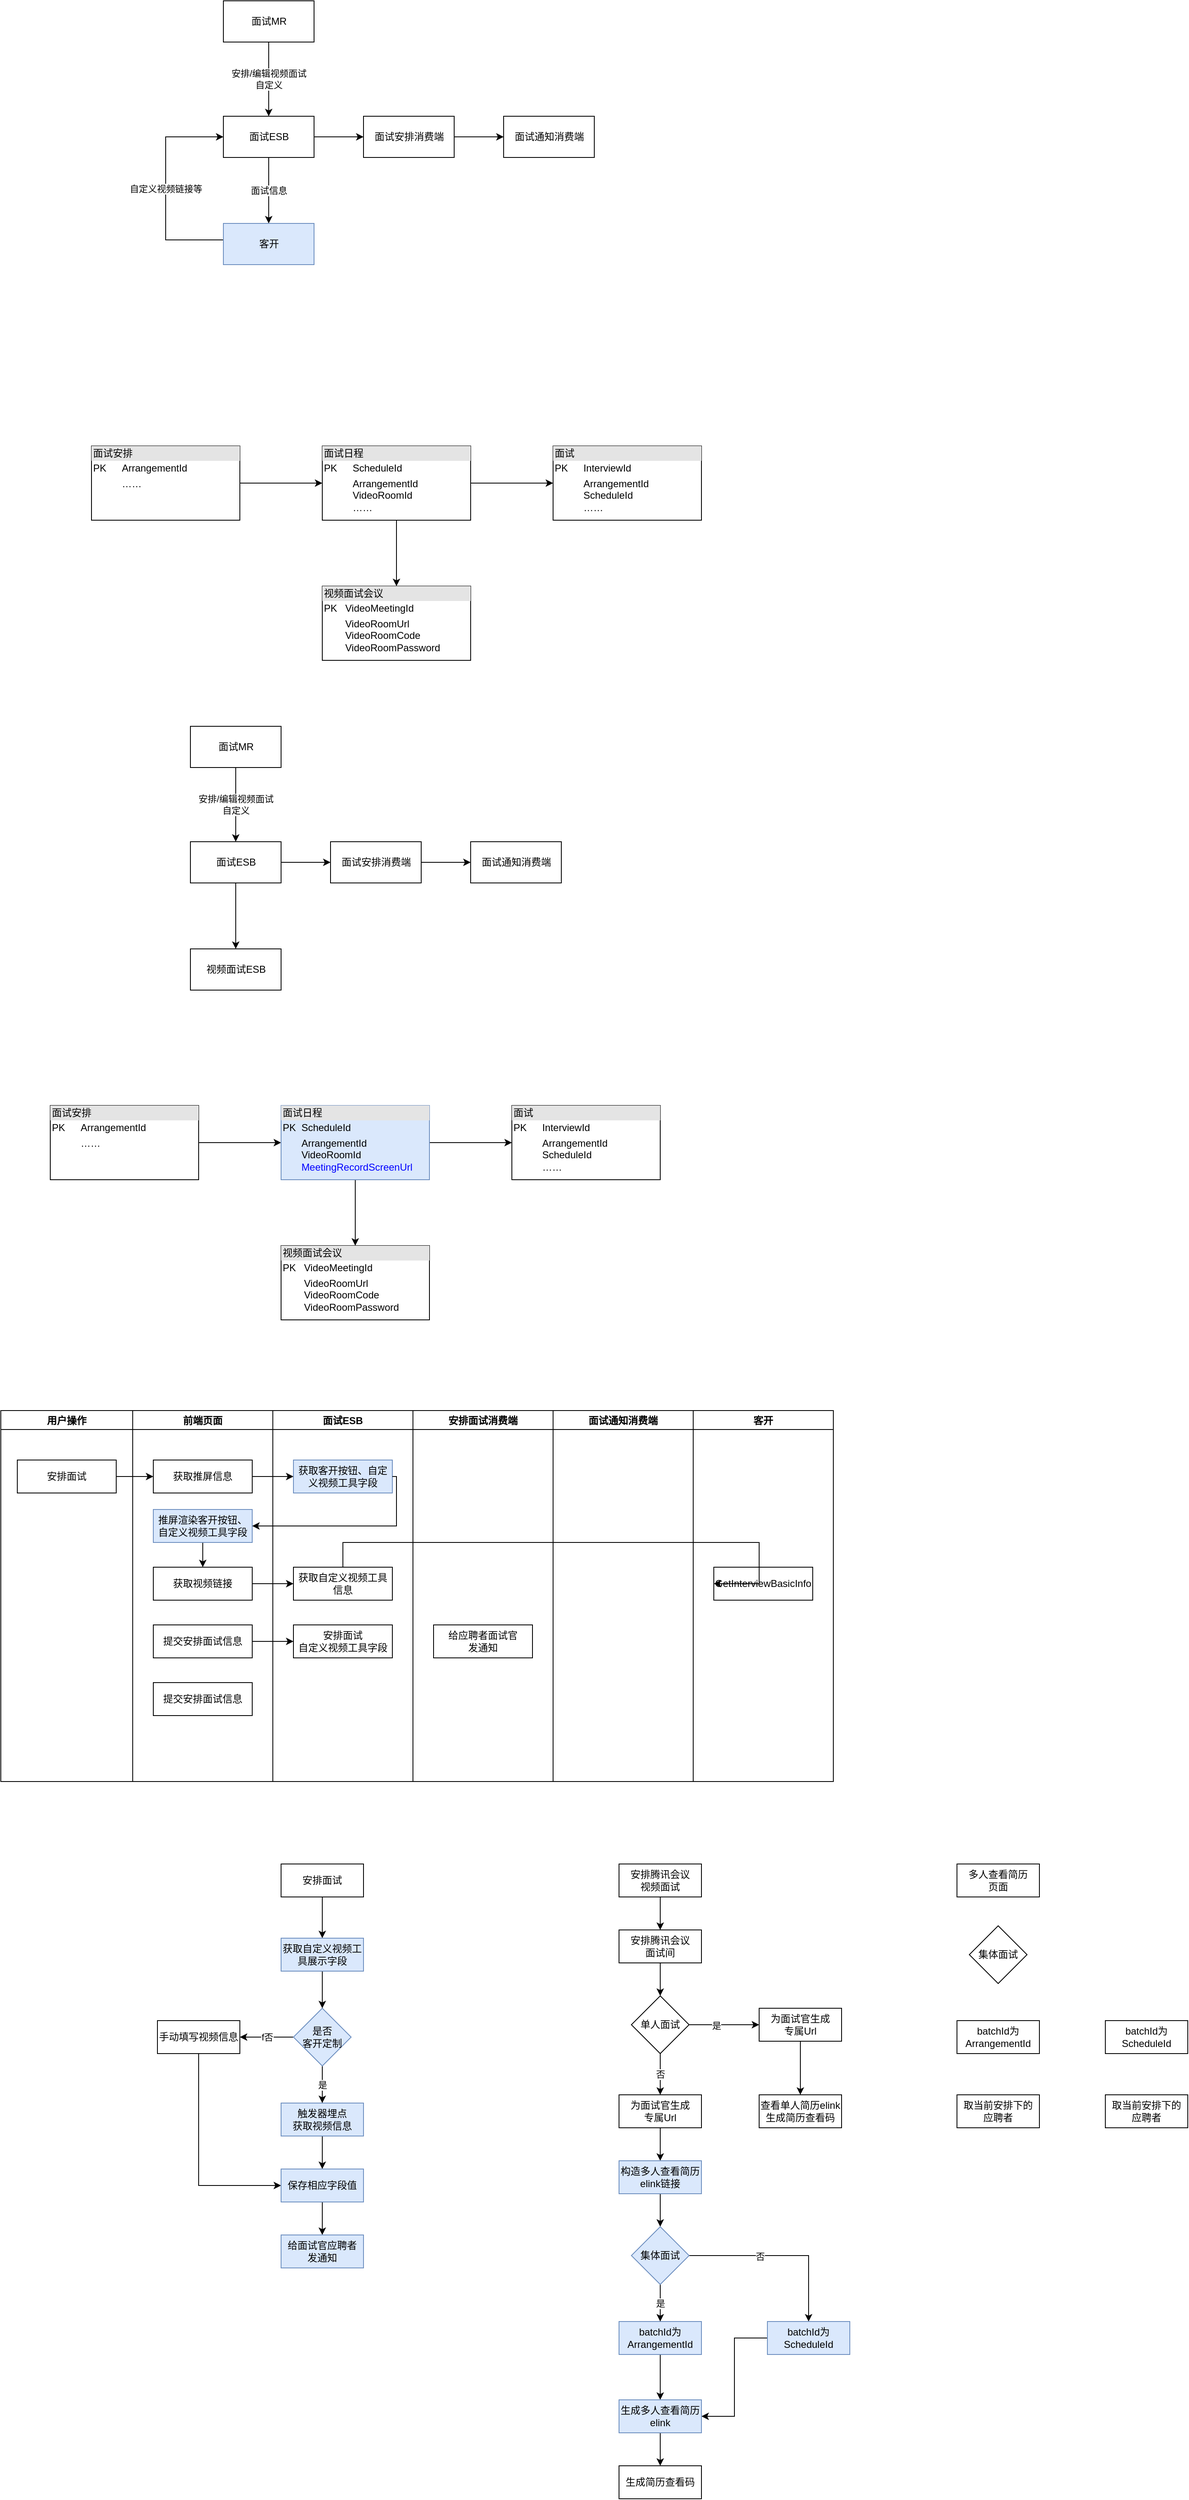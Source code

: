 <mxfile version="17.4.5" type="github">
  <diagram id="0LAJnjRN8uaiDKhzAC2x" name="Page-1">
    <mxGraphModel dx="997" dy="578" grid="1" gridSize="10" guides="1" tooltips="1" connect="1" arrows="1" fold="1" page="1" pageScale="1" pageWidth="300000" pageHeight="30000" math="0" shadow="0">
      <root>
        <mxCell id="0" />
        <mxCell id="1" parent="0" />
        <mxCell id="yOBWlnK-e6VTriVFLW_p-4" value="安排/编辑视频面试&lt;br&gt;自定义" style="edgeStyle=orthogonalEdgeStyle;rounded=0;orthogonalLoop=1;jettySize=auto;html=1;" parent="1" source="yOBWlnK-e6VTriVFLW_p-1" target="yOBWlnK-e6VTriVFLW_p-2" edge="1">
          <mxGeometry relative="1" as="geometry" />
        </mxCell>
        <mxCell id="yOBWlnK-e6VTriVFLW_p-1" value="面试MR" style="html=1;" parent="1" vertex="1">
          <mxGeometry x="340" y="130" width="110" height="50" as="geometry" />
        </mxCell>
        <mxCell id="yOBWlnK-e6VTriVFLW_p-9" value="" style="edgeStyle=orthogonalEdgeStyle;rounded=0;orthogonalLoop=1;jettySize=auto;html=1;" parent="1" source="yOBWlnK-e6VTriVFLW_p-2" target="yOBWlnK-e6VTriVFLW_p-6" edge="1">
          <mxGeometry relative="1" as="geometry" />
        </mxCell>
        <mxCell id="yOBWlnK-e6VTriVFLW_p-16" value="面试信息" style="edgeStyle=orthogonalEdgeStyle;rounded=0;orthogonalLoop=1;jettySize=auto;html=1;entryX=0.5;entryY=0;entryDx=0;entryDy=0;" parent="1" source="yOBWlnK-e6VTriVFLW_p-2" target="yOBWlnK-e6VTriVFLW_p-15" edge="1">
          <mxGeometry relative="1" as="geometry" />
        </mxCell>
        <mxCell id="yOBWlnK-e6VTriVFLW_p-2" value="面试ESB" style="html=1;" parent="1" vertex="1">
          <mxGeometry x="340" y="270" width="110" height="50" as="geometry" />
        </mxCell>
        <mxCell id="yOBWlnK-e6VTriVFLW_p-11" value="" style="edgeStyle=orthogonalEdgeStyle;rounded=0;orthogonalLoop=1;jettySize=auto;html=1;" parent="1" source="yOBWlnK-e6VTriVFLW_p-6" target="yOBWlnK-e6VTriVFLW_p-7" edge="1">
          <mxGeometry relative="1" as="geometry" />
        </mxCell>
        <mxCell id="yOBWlnK-e6VTriVFLW_p-6" value="面试安排消费端" style="html=1;" parent="1" vertex="1">
          <mxGeometry x="510" y="270" width="110" height="50" as="geometry" />
        </mxCell>
        <mxCell id="yOBWlnK-e6VTriVFLW_p-7" value="面试通知消费端" style="html=1;" parent="1" vertex="1">
          <mxGeometry x="680" y="270" width="110" height="50" as="geometry" />
        </mxCell>
        <mxCell id="yOBWlnK-e6VTriVFLW_p-17" value="自定义视频链接等" style="edgeStyle=orthogonalEdgeStyle;rounded=0;orthogonalLoop=1;jettySize=auto;html=1;entryX=0;entryY=0.5;entryDx=0;entryDy=0;" parent="1" source="yOBWlnK-e6VTriVFLW_p-15" target="yOBWlnK-e6VTriVFLW_p-2" edge="1">
          <mxGeometry relative="1" as="geometry">
            <Array as="points">
              <mxPoint x="270" y="420" />
              <mxPoint x="270" y="295" />
            </Array>
          </mxGeometry>
        </mxCell>
        <mxCell id="yOBWlnK-e6VTriVFLW_p-15" value="客开" style="html=1;fillColor=#dae8fc;strokeColor=#6c8ebf;" parent="1" vertex="1">
          <mxGeometry x="340" y="400" width="110" height="50" as="geometry" />
        </mxCell>
        <mxCell id="yOBWlnK-e6VTriVFLW_p-22" style="edgeStyle=orthogonalEdgeStyle;rounded=0;orthogonalLoop=1;jettySize=auto;html=1;entryX=0;entryY=0.5;entryDx=0;entryDy=0;" parent="1" source="yOBWlnK-e6VTriVFLW_p-18" target="yOBWlnK-e6VTriVFLW_p-19" edge="1">
          <mxGeometry relative="1" as="geometry" />
        </mxCell>
        <mxCell id="yOBWlnK-e6VTriVFLW_p-18" value="&lt;div style=&quot;box-sizing: border-box ; width: 100% ; background: #e4e4e4 ; padding: 2px&quot;&gt;面试安排&lt;/div&gt;&lt;table style=&quot;width: 100% ; font-size: 1em&quot; cellpadding=&quot;2&quot; cellspacing=&quot;0&quot;&gt;&lt;tbody&gt;&lt;tr&gt;&lt;td&gt;PK&lt;/td&gt;&lt;td&gt;ArrangementId&lt;/td&gt;&lt;/tr&gt;&lt;tr&gt;&lt;td&gt;&lt;br&gt;&lt;/td&gt;&lt;td&gt;……&lt;/td&gt;&lt;/tr&gt;&lt;/tbody&gt;&lt;/table&gt;" style="verticalAlign=top;align=left;overflow=fill;html=1;" parent="1" vertex="1">
          <mxGeometry x="180" y="670" width="180" height="90" as="geometry" />
        </mxCell>
        <mxCell id="yOBWlnK-e6VTriVFLW_p-23" style="edgeStyle=orthogonalEdgeStyle;rounded=0;orthogonalLoop=1;jettySize=auto;html=1;" parent="1" source="yOBWlnK-e6VTriVFLW_p-19" target="yOBWlnK-e6VTriVFLW_p-20" edge="1">
          <mxGeometry relative="1" as="geometry" />
        </mxCell>
        <mxCell id="yOBWlnK-e6VTriVFLW_p-24" style="edgeStyle=orthogonalEdgeStyle;rounded=0;orthogonalLoop=1;jettySize=auto;html=1;entryX=0.5;entryY=0;entryDx=0;entryDy=0;" parent="1" source="yOBWlnK-e6VTriVFLW_p-19" target="yOBWlnK-e6VTriVFLW_p-21" edge="1">
          <mxGeometry relative="1" as="geometry" />
        </mxCell>
        <mxCell id="yOBWlnK-e6VTriVFLW_p-19" value="&lt;div style=&quot;box-sizing: border-box ; width: 100% ; background: #e4e4e4 ; padding: 2px&quot;&gt;面试日程&lt;/div&gt;&lt;table style=&quot;width: 100% ; font-size: 1em&quot; cellpadding=&quot;2&quot; cellspacing=&quot;0&quot;&gt;&lt;tbody&gt;&lt;tr&gt;&lt;td&gt;PK&lt;/td&gt;&lt;td&gt;ScheduleId&lt;/td&gt;&lt;/tr&gt;&lt;tr&gt;&lt;td&gt;&lt;br&gt;&lt;/td&gt;&lt;td&gt;ArrangementId&lt;br&gt;VideoRoomId&lt;br&gt;……&lt;/td&gt;&lt;/tr&gt;&lt;/tbody&gt;&lt;/table&gt;" style="verticalAlign=top;align=left;overflow=fill;html=1;" parent="1" vertex="1">
          <mxGeometry x="460" y="670" width="180" height="90" as="geometry" />
        </mxCell>
        <mxCell id="yOBWlnK-e6VTriVFLW_p-20" value="&lt;div style=&quot;box-sizing: border-box ; width: 100% ; background: #e4e4e4 ; padding: 2px&quot;&gt;面试&lt;/div&gt;&lt;table style=&quot;width: 100% ; font-size: 1em&quot; cellpadding=&quot;2&quot; cellspacing=&quot;0&quot;&gt;&lt;tbody&gt;&lt;tr&gt;&lt;td&gt;PK&lt;/td&gt;&lt;td&gt;InterviewId&lt;/td&gt;&lt;/tr&gt;&lt;tr&gt;&lt;td&gt;&lt;br&gt;&lt;/td&gt;&lt;td&gt;ArrangementId&lt;br&gt;ScheduleId&lt;br&gt;……&lt;/td&gt;&lt;/tr&gt;&lt;/tbody&gt;&lt;/table&gt;" style="verticalAlign=top;align=left;overflow=fill;html=1;" parent="1" vertex="1">
          <mxGeometry x="740" y="670" width="180" height="90" as="geometry" />
        </mxCell>
        <mxCell id="yOBWlnK-e6VTriVFLW_p-21" value="&lt;div style=&quot;box-sizing: border-box ; width: 100% ; background: #e4e4e4 ; padding: 2px&quot;&gt;视频面试会议&lt;/div&gt;&lt;table style=&quot;width: 100% ; font-size: 1em&quot; cellpadding=&quot;2&quot; cellspacing=&quot;0&quot;&gt;&lt;tbody&gt;&lt;tr&gt;&lt;td&gt;PK&lt;/td&gt;&lt;td&gt;VideoMeetingId&lt;/td&gt;&lt;/tr&gt;&lt;tr&gt;&lt;td&gt;&lt;br&gt;&lt;/td&gt;&lt;td&gt;VideoRoomUrl&lt;br&gt;VideoRoomCode&lt;br&gt;VideoRoomPassword&lt;br&gt;……&lt;/td&gt;&lt;/tr&gt;&lt;/tbody&gt;&lt;/table&gt;" style="verticalAlign=top;align=left;overflow=fill;html=1;" parent="1" vertex="1">
          <mxGeometry x="460" y="840" width="180" height="90" as="geometry" />
        </mxCell>
        <mxCell id="yOBWlnK-e6VTriVFLW_p-25" value="安排/编辑视频面试&lt;br&gt;自定义" style="edgeStyle=orthogonalEdgeStyle;rounded=0;orthogonalLoop=1;jettySize=auto;html=1;" parent="1" source="yOBWlnK-e6VTriVFLW_p-26" target="yOBWlnK-e6VTriVFLW_p-29" edge="1">
          <mxGeometry relative="1" as="geometry" />
        </mxCell>
        <mxCell id="yOBWlnK-e6VTriVFLW_p-26" value="面试MR" style="html=1;" parent="1" vertex="1">
          <mxGeometry x="300" y="1010" width="110" height="50" as="geometry" />
        </mxCell>
        <mxCell id="yOBWlnK-e6VTriVFLW_p-27" value="" style="edgeStyle=orthogonalEdgeStyle;rounded=0;orthogonalLoop=1;jettySize=auto;html=1;" parent="1" source="yOBWlnK-e6VTriVFLW_p-29" target="yOBWlnK-e6VTriVFLW_p-31" edge="1">
          <mxGeometry relative="1" as="geometry" />
        </mxCell>
        <mxCell id="yOBWlnK-e6VTriVFLW_p-28" value="" style="edgeStyle=orthogonalEdgeStyle;rounded=0;orthogonalLoop=1;jettySize=auto;html=1;entryX=0.5;entryY=0;entryDx=0;entryDy=0;" parent="1" source="yOBWlnK-e6VTriVFLW_p-29" target="yOBWlnK-e6VTriVFLW_p-34" edge="1">
          <mxGeometry relative="1" as="geometry" />
        </mxCell>
        <mxCell id="yOBWlnK-e6VTriVFLW_p-29" value="面试ESB" style="html=1;" parent="1" vertex="1">
          <mxGeometry x="300" y="1150" width="110" height="50" as="geometry" />
        </mxCell>
        <mxCell id="yOBWlnK-e6VTriVFLW_p-30" value="" style="edgeStyle=orthogonalEdgeStyle;rounded=0;orthogonalLoop=1;jettySize=auto;html=1;" parent="1" source="yOBWlnK-e6VTriVFLW_p-31" target="yOBWlnK-e6VTriVFLW_p-32" edge="1">
          <mxGeometry relative="1" as="geometry" />
        </mxCell>
        <mxCell id="yOBWlnK-e6VTriVFLW_p-31" value="面试安排消费端" style="html=1;" parent="1" vertex="1">
          <mxGeometry x="470" y="1150" width="110" height="50" as="geometry" />
        </mxCell>
        <mxCell id="yOBWlnK-e6VTriVFLW_p-32" value="面试通知消费端" style="html=1;" parent="1" vertex="1">
          <mxGeometry x="640" y="1150" width="110" height="50" as="geometry" />
        </mxCell>
        <mxCell id="yOBWlnK-e6VTriVFLW_p-34" value="视频面试ESB" style="html=1;" parent="1" vertex="1">
          <mxGeometry x="300" y="1280" width="110" height="50" as="geometry" />
        </mxCell>
        <mxCell id="yOBWlnK-e6VTriVFLW_p-35" style="edgeStyle=orthogonalEdgeStyle;rounded=0;orthogonalLoop=1;jettySize=auto;html=1;entryX=0;entryY=0.5;entryDx=0;entryDy=0;" parent="1" source="yOBWlnK-e6VTriVFLW_p-36" target="yOBWlnK-e6VTriVFLW_p-39" edge="1">
          <mxGeometry relative="1" as="geometry" />
        </mxCell>
        <mxCell id="yOBWlnK-e6VTriVFLW_p-36" value="&lt;div style=&quot;box-sizing: border-box ; width: 100% ; background: #e4e4e4 ; padding: 2px&quot;&gt;面试安排&lt;/div&gt;&lt;table style=&quot;width: 100% ; font-size: 1em&quot; cellpadding=&quot;2&quot; cellspacing=&quot;0&quot;&gt;&lt;tbody&gt;&lt;tr&gt;&lt;td&gt;PK&lt;/td&gt;&lt;td&gt;ArrangementId&lt;/td&gt;&lt;/tr&gt;&lt;tr&gt;&lt;td&gt;&lt;br&gt;&lt;/td&gt;&lt;td&gt;……&lt;/td&gt;&lt;/tr&gt;&lt;/tbody&gt;&lt;/table&gt;" style="verticalAlign=top;align=left;overflow=fill;html=1;" parent="1" vertex="1">
          <mxGeometry x="130" y="1470" width="180" height="90" as="geometry" />
        </mxCell>
        <mxCell id="yOBWlnK-e6VTriVFLW_p-37" style="edgeStyle=orthogonalEdgeStyle;rounded=0;orthogonalLoop=1;jettySize=auto;html=1;" parent="1" source="yOBWlnK-e6VTriVFLW_p-39" target="yOBWlnK-e6VTriVFLW_p-40" edge="1">
          <mxGeometry relative="1" as="geometry" />
        </mxCell>
        <mxCell id="yOBWlnK-e6VTriVFLW_p-38" style="edgeStyle=orthogonalEdgeStyle;rounded=0;orthogonalLoop=1;jettySize=auto;html=1;entryX=0.5;entryY=0;entryDx=0;entryDy=0;" parent="1" source="yOBWlnK-e6VTriVFLW_p-39" target="yOBWlnK-e6VTriVFLW_p-41" edge="1">
          <mxGeometry relative="1" as="geometry" />
        </mxCell>
        <mxCell id="yOBWlnK-e6VTriVFLW_p-39" value="&lt;div style=&quot;box-sizing: border-box ; width: 100% ; background: #e4e4e4 ; padding: 2px&quot;&gt;面试日程&lt;/div&gt;&lt;table style=&quot;width: 100% ; font-size: 1em&quot; cellpadding=&quot;2&quot; cellspacing=&quot;0&quot;&gt;&lt;tbody&gt;&lt;tr&gt;&lt;td&gt;PK&lt;/td&gt;&lt;td&gt;ScheduleId&lt;/td&gt;&lt;/tr&gt;&lt;tr&gt;&lt;td&gt;&lt;br&gt;&lt;/td&gt;&lt;td&gt;ArrangementId&lt;br&gt;VideoRoomId&lt;br&gt;&lt;font color=&quot;#0000ff&quot;&gt;MeetingRecordScreenUrl&lt;/font&gt;&lt;br&gt;……&lt;/td&gt;&lt;/tr&gt;&lt;/tbody&gt;&lt;/table&gt;" style="verticalAlign=top;align=left;overflow=fill;html=1;fillColor=#dae8fc;strokeColor=#6c8ebf;" parent="1" vertex="1">
          <mxGeometry x="410" y="1470" width="180" height="90" as="geometry" />
        </mxCell>
        <mxCell id="yOBWlnK-e6VTriVFLW_p-40" value="&lt;div style=&quot;box-sizing: border-box ; width: 100% ; background: #e4e4e4 ; padding: 2px&quot;&gt;面试&lt;/div&gt;&lt;table style=&quot;width: 100% ; font-size: 1em&quot; cellpadding=&quot;2&quot; cellspacing=&quot;0&quot;&gt;&lt;tbody&gt;&lt;tr&gt;&lt;td&gt;PK&lt;/td&gt;&lt;td&gt;InterviewId&lt;/td&gt;&lt;/tr&gt;&lt;tr&gt;&lt;td&gt;&lt;br&gt;&lt;/td&gt;&lt;td&gt;ArrangementId&lt;br&gt;ScheduleId&lt;br&gt;……&lt;/td&gt;&lt;/tr&gt;&lt;/tbody&gt;&lt;/table&gt;" style="verticalAlign=top;align=left;overflow=fill;html=1;" parent="1" vertex="1">
          <mxGeometry x="690" y="1470" width="180" height="90" as="geometry" />
        </mxCell>
        <mxCell id="yOBWlnK-e6VTriVFLW_p-41" value="&lt;div style=&quot;box-sizing: border-box ; width: 100% ; background: #e4e4e4 ; padding: 2px&quot;&gt;视频面试会议&lt;/div&gt;&lt;table style=&quot;width: 100% ; font-size: 1em&quot; cellpadding=&quot;2&quot; cellspacing=&quot;0&quot;&gt;&lt;tbody&gt;&lt;tr&gt;&lt;td&gt;PK&lt;/td&gt;&lt;td&gt;VideoMeetingId&lt;/td&gt;&lt;/tr&gt;&lt;tr&gt;&lt;td&gt;&lt;br&gt;&lt;/td&gt;&lt;td&gt;VideoRoomUrl&lt;br&gt;VideoRoomCode&lt;br&gt;VideoRoomPassword&lt;br&gt;……&lt;/td&gt;&lt;/tr&gt;&lt;/tbody&gt;&lt;/table&gt;" style="verticalAlign=top;align=left;overflow=fill;html=1;" parent="1" vertex="1">
          <mxGeometry x="410" y="1640" width="180" height="90" as="geometry" />
        </mxCell>
        <mxCell id="yOBWlnK-e6VTriVFLW_p-42" value="用户操作" style="swimlane;fontColor=#000000;" parent="1" vertex="1">
          <mxGeometry x="70" y="1840" width="160" height="450" as="geometry" />
        </mxCell>
        <mxCell id="yOBWlnK-e6VTriVFLW_p-48" value="安排面试" style="rounded=0;whiteSpace=wrap;html=1;fontColor=#000000;" parent="yOBWlnK-e6VTriVFLW_p-42" vertex="1">
          <mxGeometry x="20" y="60" width="120" height="40" as="geometry" />
        </mxCell>
        <mxCell id="yOBWlnK-e6VTriVFLW_p-43" value="前端页面" style="swimlane;fontColor=#000000;" parent="1" vertex="1">
          <mxGeometry x="230" y="1840" width="170" height="450" as="geometry" />
        </mxCell>
        <mxCell id="yOBWlnK-e6VTriVFLW_p-51" value="获取推屏信息" style="rounded=0;whiteSpace=wrap;html=1;fontColor=#000000;" parent="yOBWlnK-e6VTriVFLW_p-43" vertex="1">
          <mxGeometry x="25" y="60" width="120" height="40" as="geometry" />
        </mxCell>
        <mxCell id="yOBWlnK-e6VTriVFLW_p-71" value="" style="edgeStyle=orthogonalEdgeStyle;rounded=0;orthogonalLoop=1;jettySize=auto;html=1;fontColor=#000000;" parent="yOBWlnK-e6VTriVFLW_p-43" source="yOBWlnK-e6VTriVFLW_p-57" target="yOBWlnK-e6VTriVFLW_p-70" edge="1">
          <mxGeometry relative="1" as="geometry" />
        </mxCell>
        <mxCell id="yOBWlnK-e6VTriVFLW_p-57" value="推屏渲染客开按钮、自定义视频工具字段" style="rounded=0;whiteSpace=wrap;html=1;fillColor=#dae8fc;strokeColor=#6c8ebf;" parent="yOBWlnK-e6VTriVFLW_p-43" vertex="1">
          <mxGeometry x="25" y="120" width="120" height="40" as="geometry" />
        </mxCell>
        <mxCell id="yOBWlnK-e6VTriVFLW_p-60" value="提交安排面试信息" style="rounded=0;whiteSpace=wrap;html=1;fontColor=#000000;" parent="yOBWlnK-e6VTriVFLW_p-43" vertex="1">
          <mxGeometry x="25" y="330" width="120" height="40" as="geometry" />
        </mxCell>
        <mxCell id="yOBWlnK-e6VTriVFLW_p-65" value="提交安排面试信息" style="rounded=0;whiteSpace=wrap;html=1;fontColor=#000000;" parent="yOBWlnK-e6VTriVFLW_p-43" vertex="1">
          <mxGeometry x="25" y="260" width="120" height="40" as="geometry" />
        </mxCell>
        <mxCell id="yOBWlnK-e6VTriVFLW_p-70" value="获取视频链接" style="rounded=0;whiteSpace=wrap;html=1;fontColor=#000000;" parent="yOBWlnK-e6VTriVFLW_p-43" vertex="1">
          <mxGeometry x="25" y="190" width="120" height="40" as="geometry" />
        </mxCell>
        <mxCell id="yOBWlnK-e6VTriVFLW_p-44" value="面试ESB" style="swimlane;fontColor=#000000;" parent="1" vertex="1">
          <mxGeometry x="400" y="1840" width="170" height="450" as="geometry" />
        </mxCell>
        <mxCell id="yOBWlnK-e6VTriVFLW_p-52" value="获取客开按钮、自定义视频工具字段" style="rounded=0;whiteSpace=wrap;html=1;fillColor=#dae8fc;strokeColor=#6c8ebf;" parent="yOBWlnK-e6VTriVFLW_p-44" vertex="1">
          <mxGeometry x="25" y="60" width="120" height="40" as="geometry" />
        </mxCell>
        <mxCell id="yOBWlnK-e6VTriVFLW_p-67" value="安排面试&lt;br&gt;自定义视频工具字段" style="rounded=0;whiteSpace=wrap;html=1;fontColor=#000000;" parent="yOBWlnK-e6VTriVFLW_p-44" vertex="1">
          <mxGeometry x="25" y="260" width="120" height="40" as="geometry" />
        </mxCell>
        <mxCell id="yOBWlnK-e6VTriVFLW_p-72" value="获取自定义视频工具信息" style="rounded=0;whiteSpace=wrap;html=1;fontColor=#000000;" parent="yOBWlnK-e6VTriVFLW_p-44" vertex="1">
          <mxGeometry x="25" y="190" width="120" height="40" as="geometry" />
        </mxCell>
        <mxCell id="yOBWlnK-e6VTriVFLW_p-45" value="安排面试消费端" style="swimlane;fontColor=#000000;" parent="1" vertex="1">
          <mxGeometry x="570" y="1840" width="170" height="450" as="geometry" />
        </mxCell>
        <mxCell id="yOBWlnK-e6VTriVFLW_p-69" value="给应聘者面试官&lt;br&gt;发通知" style="rounded=0;whiteSpace=wrap;html=1;fontColor=#000000;" parent="yOBWlnK-e6VTriVFLW_p-45" vertex="1">
          <mxGeometry x="25" y="260" width="120" height="40" as="geometry" />
        </mxCell>
        <mxCell id="yOBWlnK-e6VTriVFLW_p-46" value="面试通知消费端" style="swimlane;fontColor=#000000;" parent="1" vertex="1">
          <mxGeometry x="740" y="1840" width="170" height="450" as="geometry" />
        </mxCell>
        <mxCell id="yOBWlnK-e6VTriVFLW_p-47" value="客开" style="swimlane;fontColor=#000000;" parent="1" vertex="1">
          <mxGeometry x="910" y="1840" width="170" height="450" as="geometry" />
        </mxCell>
        <mxCell id="yOBWlnK-e6VTriVFLW_p-53" value="GetInterviewBasicInfo" style="rounded=0;whiteSpace=wrap;html=1;fontColor=#000000;" parent="yOBWlnK-e6VTriVFLW_p-47" vertex="1">
          <mxGeometry x="25" y="190" width="120" height="40" as="geometry" />
        </mxCell>
        <mxCell id="yOBWlnK-e6VTriVFLW_p-54" style="edgeStyle=orthogonalEdgeStyle;rounded=0;orthogonalLoop=1;jettySize=auto;html=1;entryX=0;entryY=0.5;entryDx=0;entryDy=0;fontColor=#000000;" parent="1" source="yOBWlnK-e6VTriVFLW_p-48" target="yOBWlnK-e6VTriVFLW_p-51" edge="1">
          <mxGeometry relative="1" as="geometry" />
        </mxCell>
        <mxCell id="yOBWlnK-e6VTriVFLW_p-55" style="edgeStyle=orthogonalEdgeStyle;rounded=0;orthogonalLoop=1;jettySize=auto;html=1;fontColor=#000000;" parent="1" source="yOBWlnK-e6VTriVFLW_p-51" target="yOBWlnK-e6VTriVFLW_p-52" edge="1">
          <mxGeometry relative="1" as="geometry" />
        </mxCell>
        <mxCell id="yOBWlnK-e6VTriVFLW_p-58" style="edgeStyle=orthogonalEdgeStyle;rounded=0;orthogonalLoop=1;jettySize=auto;html=1;entryX=1;entryY=0.5;entryDx=0;entryDy=0;fontColor=#000000;" parent="1" source="yOBWlnK-e6VTriVFLW_p-52" target="yOBWlnK-e6VTriVFLW_p-57" edge="1">
          <mxGeometry relative="1" as="geometry">
            <Array as="points">
              <mxPoint x="550" y="1920" />
              <mxPoint x="550" y="1980" />
            </Array>
          </mxGeometry>
        </mxCell>
        <mxCell id="yOBWlnK-e6VTriVFLW_p-68" value="" style="edgeStyle=orthogonalEdgeStyle;rounded=0;orthogonalLoop=1;jettySize=auto;html=1;fontColor=#000000;" parent="1" source="yOBWlnK-e6VTriVFLW_p-65" target="yOBWlnK-e6VTriVFLW_p-67" edge="1">
          <mxGeometry relative="1" as="geometry" />
        </mxCell>
        <mxCell id="yOBWlnK-e6VTriVFLW_p-73" value="" style="edgeStyle=orthogonalEdgeStyle;rounded=0;orthogonalLoop=1;jettySize=auto;html=1;fontColor=#000000;" parent="1" source="yOBWlnK-e6VTriVFLW_p-70" target="yOBWlnK-e6VTriVFLW_p-72" edge="1">
          <mxGeometry relative="1" as="geometry" />
        </mxCell>
        <mxCell id="yOBWlnK-e6VTriVFLW_p-74" style="edgeStyle=orthogonalEdgeStyle;rounded=0;orthogonalLoop=1;jettySize=auto;html=1;entryX=0;entryY=0.5;entryDx=0;entryDy=0;fontColor=#000000;" parent="1" source="yOBWlnK-e6VTriVFLW_p-72" target="yOBWlnK-e6VTriVFLW_p-53" edge="1">
          <mxGeometry relative="1" as="geometry">
            <Array as="points">
              <mxPoint x="485" y="2000" />
              <mxPoint x="990" y="2000" />
              <mxPoint x="990" y="2050" />
            </Array>
          </mxGeometry>
        </mxCell>
        <mxCell id="yOBWlnK-e6VTriVFLW_p-87" value="" style="edgeStyle=orthogonalEdgeStyle;rounded=0;orthogonalLoop=1;jettySize=auto;html=1;fontColor=#000000;" parent="1" source="yOBWlnK-e6VTriVFLW_p-76" target="yOBWlnK-e6VTriVFLW_p-82" edge="1">
          <mxGeometry relative="1" as="geometry" />
        </mxCell>
        <mxCell id="yOBWlnK-e6VTriVFLW_p-76" value="安排面试" style="rounded=0;whiteSpace=wrap;html=1;fontColor=#000000;" parent="1" vertex="1">
          <mxGeometry x="410" y="2390" width="100" height="40" as="geometry" />
        </mxCell>
        <mxCell id="yOBWlnK-e6VTriVFLW_p-92" value="" style="edgeStyle=orthogonalEdgeStyle;rounded=0;orthogonalLoop=1;jettySize=auto;html=1;fontColor=#000000;" parent="1" source="yOBWlnK-e6VTriVFLW_p-77" target="yOBWlnK-e6VTriVFLW_p-83" edge="1">
          <mxGeometry relative="1" as="geometry" />
        </mxCell>
        <mxCell id="yOBWlnK-e6VTriVFLW_p-77" value="触发器埋点&lt;br&gt;获取视频信息" style="rounded=0;whiteSpace=wrap;html=1;fillColor=#dae8fc;strokeColor=#6c8ebf;" parent="1" vertex="1">
          <mxGeometry x="410" y="2680" width="100" height="40" as="geometry" />
        </mxCell>
        <mxCell id="yOBWlnK-e6VTriVFLW_p-89" value="f否" style="edgeStyle=orthogonalEdgeStyle;rounded=0;orthogonalLoop=1;jettySize=auto;html=1;fontColor=#000000;" parent="1" source="yOBWlnK-e6VTriVFLW_p-78" target="yOBWlnK-e6VTriVFLW_p-79" edge="1">
          <mxGeometry relative="1" as="geometry" />
        </mxCell>
        <mxCell id="yOBWlnK-e6VTriVFLW_p-91" value="是" style="edgeStyle=orthogonalEdgeStyle;rounded=0;orthogonalLoop=1;jettySize=auto;html=1;fontColor=#000000;" parent="1" source="yOBWlnK-e6VTriVFLW_p-78" target="yOBWlnK-e6VTriVFLW_p-77" edge="1">
          <mxGeometry relative="1" as="geometry" />
        </mxCell>
        <mxCell id="yOBWlnK-e6VTriVFLW_p-78" value="是否&lt;br&gt;客开定制" style="rhombus;whiteSpace=wrap;html=1;fillColor=#dae8fc;strokeColor=#6c8ebf;" parent="1" vertex="1">
          <mxGeometry x="425" y="2565" width="70" height="70" as="geometry" />
        </mxCell>
        <mxCell id="yOBWlnK-e6VTriVFLW_p-90" style="edgeStyle=orthogonalEdgeStyle;rounded=0;orthogonalLoop=1;jettySize=auto;html=1;entryX=0;entryY=0.5;entryDx=0;entryDy=0;fontColor=#000000;" parent="1" source="yOBWlnK-e6VTriVFLW_p-79" target="yOBWlnK-e6VTriVFLW_p-83" edge="1">
          <mxGeometry relative="1" as="geometry">
            <Array as="points">
              <mxPoint x="310" y="2780" />
            </Array>
          </mxGeometry>
        </mxCell>
        <mxCell id="yOBWlnK-e6VTriVFLW_p-79" value="手动填写视频信息" style="rounded=0;whiteSpace=wrap;html=1;fontColor=#000000;" parent="1" vertex="1">
          <mxGeometry x="260" y="2580" width="100" height="40" as="geometry" />
        </mxCell>
        <mxCell id="yOBWlnK-e6VTriVFLW_p-88" value="" style="edgeStyle=orthogonalEdgeStyle;rounded=0;orthogonalLoop=1;jettySize=auto;html=1;fontColor=#000000;" parent="1" source="yOBWlnK-e6VTriVFLW_p-82" target="yOBWlnK-e6VTriVFLW_p-78" edge="1">
          <mxGeometry relative="1" as="geometry" />
        </mxCell>
        <mxCell id="yOBWlnK-e6VTriVFLW_p-82" value="获取自定义视频工具展示字段" style="rounded=0;whiteSpace=wrap;html=1;fillColor=#dae8fc;strokeColor=#6c8ebf;" parent="1" vertex="1">
          <mxGeometry x="410" y="2480" width="100" height="40" as="geometry" />
        </mxCell>
        <mxCell id="yOBWlnK-e6VTriVFLW_p-93" value="" style="edgeStyle=orthogonalEdgeStyle;rounded=0;orthogonalLoop=1;jettySize=auto;html=1;fontColor=#000000;" parent="1" source="yOBWlnK-e6VTriVFLW_p-83" target="yOBWlnK-e6VTriVFLW_p-84" edge="1">
          <mxGeometry relative="1" as="geometry" />
        </mxCell>
        <mxCell id="yOBWlnK-e6VTriVFLW_p-83" value="保存相应字段值" style="rounded=0;whiteSpace=wrap;html=1;fillColor=#dae8fc;strokeColor=#6c8ebf;" parent="1" vertex="1">
          <mxGeometry x="410" y="2760" width="100" height="40" as="geometry" />
        </mxCell>
        <mxCell id="yOBWlnK-e6VTriVFLW_p-84" value="给面试官应聘者&lt;br&gt;发通知" style="rounded=0;whiteSpace=wrap;html=1;fillColor=#dae8fc;strokeColor=#6c8ebf;" parent="1" vertex="1">
          <mxGeometry x="410" y="2840" width="100" height="40" as="geometry" />
        </mxCell>
        <mxCell id="L0MEZrE-DLsut9pZWQ_O-9" value="" style="edgeStyle=orthogonalEdgeStyle;rounded=0;orthogonalLoop=1;jettySize=auto;html=1;" edge="1" parent="1" source="L0MEZrE-DLsut9pZWQ_O-1" target="L0MEZrE-DLsut9pZWQ_O-2">
          <mxGeometry relative="1" as="geometry" />
        </mxCell>
        <mxCell id="L0MEZrE-DLsut9pZWQ_O-1" value="安排腾讯会议&lt;br&gt;视频面试" style="rounded=0;whiteSpace=wrap;html=1;fontColor=#000000;" vertex="1" parent="1">
          <mxGeometry x="820" y="2390" width="100" height="40" as="geometry" />
        </mxCell>
        <mxCell id="L0MEZrE-DLsut9pZWQ_O-10" value="" style="edgeStyle=orthogonalEdgeStyle;rounded=0;orthogonalLoop=1;jettySize=auto;html=1;" edge="1" parent="1" source="L0MEZrE-DLsut9pZWQ_O-2" target="L0MEZrE-DLsut9pZWQ_O-3">
          <mxGeometry relative="1" as="geometry" />
        </mxCell>
        <mxCell id="L0MEZrE-DLsut9pZWQ_O-2" value="安排腾讯会议&lt;br&gt;面试间" style="rounded=0;whiteSpace=wrap;html=1;fontColor=#000000;" vertex="1" parent="1">
          <mxGeometry x="820" y="2470" width="100" height="40" as="geometry" />
        </mxCell>
        <mxCell id="L0MEZrE-DLsut9pZWQ_O-11" value="" style="edgeStyle=orthogonalEdgeStyle;rounded=0;orthogonalLoop=1;jettySize=auto;html=1;" edge="1" parent="1" source="L0MEZrE-DLsut9pZWQ_O-3" target="L0MEZrE-DLsut9pZWQ_O-4">
          <mxGeometry relative="1" as="geometry" />
        </mxCell>
        <mxCell id="L0MEZrE-DLsut9pZWQ_O-12" value="是" style="edgeLabel;html=1;align=center;verticalAlign=middle;resizable=0;points=[];" vertex="1" connectable="0" parent="L0MEZrE-DLsut9pZWQ_O-11">
          <mxGeometry x="-0.228" y="-1" relative="1" as="geometry">
            <mxPoint as="offset" />
          </mxGeometry>
        </mxCell>
        <mxCell id="L0MEZrE-DLsut9pZWQ_O-13" value="否" style="edgeStyle=orthogonalEdgeStyle;rounded=0;orthogonalLoop=1;jettySize=auto;html=1;" edge="1" parent="1" source="L0MEZrE-DLsut9pZWQ_O-3" target="L0MEZrE-DLsut9pZWQ_O-6">
          <mxGeometry relative="1" as="geometry" />
        </mxCell>
        <mxCell id="L0MEZrE-DLsut9pZWQ_O-3" value="单人面试" style="rhombus;whiteSpace=wrap;html=1;" vertex="1" parent="1">
          <mxGeometry x="835" y="2550" width="70" height="70" as="geometry" />
        </mxCell>
        <mxCell id="L0MEZrE-DLsut9pZWQ_O-14" value="" style="edgeStyle=orthogonalEdgeStyle;rounded=0;orthogonalLoop=1;jettySize=auto;html=1;" edge="1" parent="1" source="L0MEZrE-DLsut9pZWQ_O-4" target="L0MEZrE-DLsut9pZWQ_O-5">
          <mxGeometry relative="1" as="geometry" />
        </mxCell>
        <mxCell id="L0MEZrE-DLsut9pZWQ_O-4" value="为面试官生成&lt;br&gt;专属Url" style="rounded=0;whiteSpace=wrap;html=1;fontColor=#000000;" vertex="1" parent="1">
          <mxGeometry x="990" y="2565" width="100" height="40" as="geometry" />
        </mxCell>
        <mxCell id="L0MEZrE-DLsut9pZWQ_O-5" value="查看单人简历elink&lt;br&gt;生成简历查看码" style="rounded=0;whiteSpace=wrap;html=1;fontColor=#000000;" vertex="1" parent="1">
          <mxGeometry x="990" y="2670" width="100" height="40" as="geometry" />
        </mxCell>
        <mxCell id="L0MEZrE-DLsut9pZWQ_O-15" value="" style="edgeStyle=orthogonalEdgeStyle;rounded=0;orthogonalLoop=1;jettySize=auto;html=1;" edge="1" parent="1" source="L0MEZrE-DLsut9pZWQ_O-6" target="L0MEZrE-DLsut9pZWQ_O-7">
          <mxGeometry relative="1" as="geometry" />
        </mxCell>
        <mxCell id="L0MEZrE-DLsut9pZWQ_O-6" value="为面试官生成&lt;br&gt;专属Url" style="rounded=0;whiteSpace=wrap;html=1;fontColor=#000000;" vertex="1" parent="1">
          <mxGeometry x="820" y="2670" width="100" height="40" as="geometry" />
        </mxCell>
        <mxCell id="L0MEZrE-DLsut9pZWQ_O-17" value="" style="edgeStyle=orthogonalEdgeStyle;rounded=0;orthogonalLoop=1;jettySize=auto;html=1;" edge="1" parent="1" source="L0MEZrE-DLsut9pZWQ_O-7">
          <mxGeometry relative="1" as="geometry">
            <mxPoint x="870" y="2830" as="targetPoint" />
          </mxGeometry>
        </mxCell>
        <mxCell id="L0MEZrE-DLsut9pZWQ_O-7" value="构造多人查看简历elink链接" style="rounded=0;whiteSpace=wrap;html=1;fillColor=#dae8fc;strokeColor=#6c8ebf;" vertex="1" parent="1">
          <mxGeometry x="820" y="2750" width="100" height="40" as="geometry" />
        </mxCell>
        <mxCell id="L0MEZrE-DLsut9pZWQ_O-18" value="多人查看简历&lt;br&gt;页面" style="rounded=0;whiteSpace=wrap;html=1;fontColor=#000000;" vertex="1" parent="1">
          <mxGeometry x="1230" y="2390" width="100" height="40" as="geometry" />
        </mxCell>
        <mxCell id="L0MEZrE-DLsut9pZWQ_O-19" value="batchId为ArrangementId" style="rounded=0;whiteSpace=wrap;html=1;fontColor=#000000;" vertex="1" parent="1">
          <mxGeometry x="1230" y="2580" width="100" height="40" as="geometry" />
        </mxCell>
        <mxCell id="L0MEZrE-DLsut9pZWQ_O-20" value="集体面试" style="rhombus;whiteSpace=wrap;html=1;" vertex="1" parent="1">
          <mxGeometry x="1245" y="2465" width="70" height="70" as="geometry" />
        </mxCell>
        <mxCell id="L0MEZrE-DLsut9pZWQ_O-21" value="batchId为ScheduleId" style="rounded=0;whiteSpace=wrap;html=1;fontColor=#000000;" vertex="1" parent="1">
          <mxGeometry x="1410" y="2580" width="100" height="40" as="geometry" />
        </mxCell>
        <mxCell id="L0MEZrE-DLsut9pZWQ_O-22" value="取当前安排下的&lt;br&gt;应聘者" style="rounded=0;whiteSpace=wrap;html=1;fontColor=#000000;" vertex="1" parent="1">
          <mxGeometry x="1230" y="2670" width="100" height="40" as="geometry" />
        </mxCell>
        <mxCell id="L0MEZrE-DLsut9pZWQ_O-23" value="取当前安排下的&lt;br&gt;应聘者" style="rounded=0;whiteSpace=wrap;html=1;fontColor=#000000;" vertex="1" parent="1">
          <mxGeometry x="1410" y="2670" width="100" height="40" as="geometry" />
        </mxCell>
        <mxCell id="L0MEZrE-DLsut9pZWQ_O-39" value="" style="edgeStyle=orthogonalEdgeStyle;rounded=0;orthogonalLoop=1;jettySize=auto;html=1;" edge="1" parent="1" source="L0MEZrE-DLsut9pZWQ_O-29" target="L0MEZrE-DLsut9pZWQ_O-37">
          <mxGeometry relative="1" as="geometry" />
        </mxCell>
        <mxCell id="L0MEZrE-DLsut9pZWQ_O-29" value="batchId为ArrangementId" style="rounded=0;whiteSpace=wrap;html=1;fillColor=#dae8fc;strokeColor=#6c8ebf;" vertex="1" parent="1">
          <mxGeometry x="820" y="2945" width="100" height="40" as="geometry" />
        </mxCell>
        <mxCell id="L0MEZrE-DLsut9pZWQ_O-34" value="是" style="edgeStyle=orthogonalEdgeStyle;rounded=0;orthogonalLoop=1;jettySize=auto;html=1;" edge="1" parent="1" source="L0MEZrE-DLsut9pZWQ_O-30" target="L0MEZrE-DLsut9pZWQ_O-29">
          <mxGeometry relative="1" as="geometry" />
        </mxCell>
        <mxCell id="L0MEZrE-DLsut9pZWQ_O-35" style="edgeStyle=orthogonalEdgeStyle;rounded=0;orthogonalLoop=1;jettySize=auto;html=1;" edge="1" parent="1" source="L0MEZrE-DLsut9pZWQ_O-30" target="L0MEZrE-DLsut9pZWQ_O-31">
          <mxGeometry relative="1" as="geometry" />
        </mxCell>
        <mxCell id="L0MEZrE-DLsut9pZWQ_O-36" value="否" style="edgeLabel;html=1;align=center;verticalAlign=middle;resizable=0;points=[];" vertex="1" connectable="0" parent="L0MEZrE-DLsut9pZWQ_O-35">
          <mxGeometry x="-0.236" y="-1" relative="1" as="geometry">
            <mxPoint as="offset" />
          </mxGeometry>
        </mxCell>
        <mxCell id="L0MEZrE-DLsut9pZWQ_O-30" value="集体面试" style="rhombus;whiteSpace=wrap;html=1;fillColor=#dae8fc;strokeColor=#6c8ebf;" vertex="1" parent="1">
          <mxGeometry x="835" y="2830" width="70" height="70" as="geometry" />
        </mxCell>
        <mxCell id="L0MEZrE-DLsut9pZWQ_O-40" style="edgeStyle=orthogonalEdgeStyle;rounded=0;orthogonalLoop=1;jettySize=auto;html=1;entryX=1;entryY=0.5;entryDx=0;entryDy=0;" edge="1" parent="1" source="L0MEZrE-DLsut9pZWQ_O-31" target="L0MEZrE-DLsut9pZWQ_O-37">
          <mxGeometry relative="1" as="geometry" />
        </mxCell>
        <mxCell id="L0MEZrE-DLsut9pZWQ_O-31" value="batchId为ScheduleId" style="rounded=0;whiteSpace=wrap;html=1;fillColor=#dae8fc;strokeColor=#6c8ebf;" vertex="1" parent="1">
          <mxGeometry x="1000" y="2945" width="100" height="40" as="geometry" />
        </mxCell>
        <mxCell id="L0MEZrE-DLsut9pZWQ_O-41" value="" style="edgeStyle=orthogonalEdgeStyle;rounded=0;orthogonalLoop=1;jettySize=auto;html=1;" edge="1" parent="1" source="L0MEZrE-DLsut9pZWQ_O-37" target="L0MEZrE-DLsut9pZWQ_O-38">
          <mxGeometry relative="1" as="geometry" />
        </mxCell>
        <mxCell id="L0MEZrE-DLsut9pZWQ_O-37" value="生成多人查看简历elink" style="rounded=0;whiteSpace=wrap;html=1;fillColor=#dae8fc;strokeColor=#6c8ebf;" vertex="1" parent="1">
          <mxGeometry x="820" y="3040" width="100" height="40" as="geometry" />
        </mxCell>
        <mxCell id="L0MEZrE-DLsut9pZWQ_O-38" value="生成简历查看码" style="rounded=0;whiteSpace=wrap;html=1;fontColor=#000000;" vertex="1" parent="1">
          <mxGeometry x="820" y="3120" width="100" height="40" as="geometry" />
        </mxCell>
      </root>
    </mxGraphModel>
  </diagram>
</mxfile>
